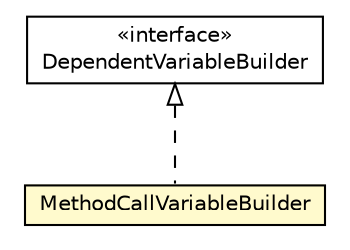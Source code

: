 #!/usr/local/bin/dot
#
# Class diagram 
# Generated by UMLGraph version 5.1 (http://www.umlgraph.org/)
#

digraph G {
	edge [fontname="Helvetica",fontsize=10,labelfontname="Helvetica",labelfontsize=10];
	node [fontname="Helvetica",fontsize=10,shape=plaintext];
	nodesep=0.25;
	ranksep=0.5;
	// org.androidtransfuse.gen.variableBuilder.DependentVariableBuilder
	c72929 [label=<<table title="org.androidtransfuse.gen.variableBuilder.DependentVariableBuilder" border="0" cellborder="1" cellspacing="0" cellpadding="2" port="p" href="./DependentVariableBuilder.html">
		<tr><td><table border="0" cellspacing="0" cellpadding="1">
<tr><td align="center" balign="center"> &#171;interface&#187; </td></tr>
<tr><td align="center" balign="center"> DependentVariableBuilder </td></tr>
		</table></td></tr>
		</table>>, fontname="Helvetica", fontcolor="black", fontsize=10.0];
	// org.androidtransfuse.gen.variableBuilder.MethodCallVariableBuilder
	c72944 [label=<<table title="org.androidtransfuse.gen.variableBuilder.MethodCallVariableBuilder" border="0" cellborder="1" cellspacing="0" cellpadding="2" port="p" bgcolor="lemonChiffon" href="./MethodCallVariableBuilder.html">
		<tr><td><table border="0" cellspacing="0" cellpadding="1">
<tr><td align="center" balign="center"> MethodCallVariableBuilder </td></tr>
		</table></td></tr>
		</table>>, fontname="Helvetica", fontcolor="black", fontsize=10.0];
	//org.androidtransfuse.gen.variableBuilder.MethodCallVariableBuilder implements org.androidtransfuse.gen.variableBuilder.DependentVariableBuilder
	c72929:p -> c72944:p [dir=back,arrowtail=empty,style=dashed];
}

